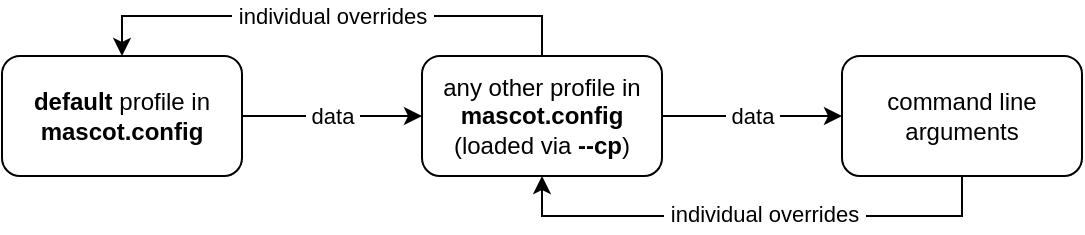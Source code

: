 <mxfile version="24.7.17">
  <diagram name="Page-1" id="2YBvvXClWsGukQMizWep">
    <mxGraphModel dx="1221" dy="1677" grid="1" gridSize="10" guides="1" tooltips="1" connect="1" arrows="1" fold="1" page="1" pageScale="1" pageWidth="850" pageHeight="1100" math="0" shadow="0">
      <root>
        <mxCell id="0" />
        <mxCell id="1" parent="0" />
        <mxCell id="-qZF520ChQVtmTOYv1ty-4" value="&amp;nbsp;data&amp;nbsp;" style="edgeStyle=orthogonalEdgeStyle;rounded=0;orthogonalLoop=1;jettySize=auto;html=1;exitX=1;exitY=0.5;exitDx=0;exitDy=0;entryX=0;entryY=0.5;entryDx=0;entryDy=0;" edge="1" parent="1" source="-qZF520ChQVtmTOYv1ty-1" target="-qZF520ChQVtmTOYv1ty-2">
          <mxGeometry relative="1" as="geometry" />
        </mxCell>
        <mxCell id="-qZF520ChQVtmTOYv1ty-1" value="&lt;b&gt;default&lt;/b&gt; profile in &lt;b&gt;mascot.config&lt;/b&gt;" style="rounded=1;whiteSpace=wrap;html=1;" vertex="1" parent="1">
          <mxGeometry x="50" y="40" width="120" height="60" as="geometry" />
        </mxCell>
        <mxCell id="-qZF520ChQVtmTOYv1ty-5" value="&amp;nbsp;data&amp;nbsp;" style="edgeStyle=orthogonalEdgeStyle;rounded=0;orthogonalLoop=1;jettySize=auto;html=1;exitX=1;exitY=0.5;exitDx=0;exitDy=0;" edge="1" parent="1" source="-qZF520ChQVtmTOYv1ty-2" target="-qZF520ChQVtmTOYv1ty-3">
          <mxGeometry relative="1" as="geometry" />
        </mxCell>
        <mxCell id="-qZF520ChQVtmTOYv1ty-6" value="&amp;nbsp;individual overrides&amp;nbsp;" style="edgeStyle=orthogonalEdgeStyle;rounded=0;orthogonalLoop=1;jettySize=auto;html=1;exitX=0.5;exitY=0;exitDx=0;exitDy=0;entryX=0.5;entryY=0;entryDx=0;entryDy=0;" edge="1" parent="1" source="-qZF520ChQVtmTOYv1ty-2" target="-qZF520ChQVtmTOYv1ty-1">
          <mxGeometry relative="1" as="geometry" />
        </mxCell>
        <mxCell id="-qZF520ChQVtmTOYv1ty-2" value="any other profile in &lt;b&gt;mascot.config&lt;/b&gt;&lt;br&gt;(loaded via &lt;b&gt;--cp&lt;/b&gt;)" style="rounded=1;whiteSpace=wrap;html=1;" vertex="1" parent="1">
          <mxGeometry x="260" y="40" width="120" height="60" as="geometry" />
        </mxCell>
        <mxCell id="-qZF520ChQVtmTOYv1ty-7" style="edgeStyle=orthogonalEdgeStyle;rounded=0;orthogonalLoop=1;jettySize=auto;html=1;exitX=0.5;exitY=1;exitDx=0;exitDy=0;entryX=0.5;entryY=1;entryDx=0;entryDy=0;" edge="1" parent="1" source="-qZF520ChQVtmTOYv1ty-3" target="-qZF520ChQVtmTOYv1ty-2">
          <mxGeometry relative="1" as="geometry" />
        </mxCell>
        <mxCell id="-qZF520ChQVtmTOYv1ty-8" value="&amp;nbsp;individual overrides&amp;nbsp;" style="edgeLabel;html=1;align=center;verticalAlign=middle;resizable=0;points=[];" vertex="1" connectable="0" parent="-qZF520ChQVtmTOYv1ty-7">
          <mxGeometry x="-0.043" y="-1" relative="1" as="geometry">
            <mxPoint as="offset" />
          </mxGeometry>
        </mxCell>
        <mxCell id="-qZF520ChQVtmTOYv1ty-3" value="command line arguments" style="rounded=1;whiteSpace=wrap;html=1;" vertex="1" parent="1">
          <mxGeometry x="470" y="40" width="120" height="60" as="geometry" />
        </mxCell>
      </root>
    </mxGraphModel>
  </diagram>
</mxfile>
